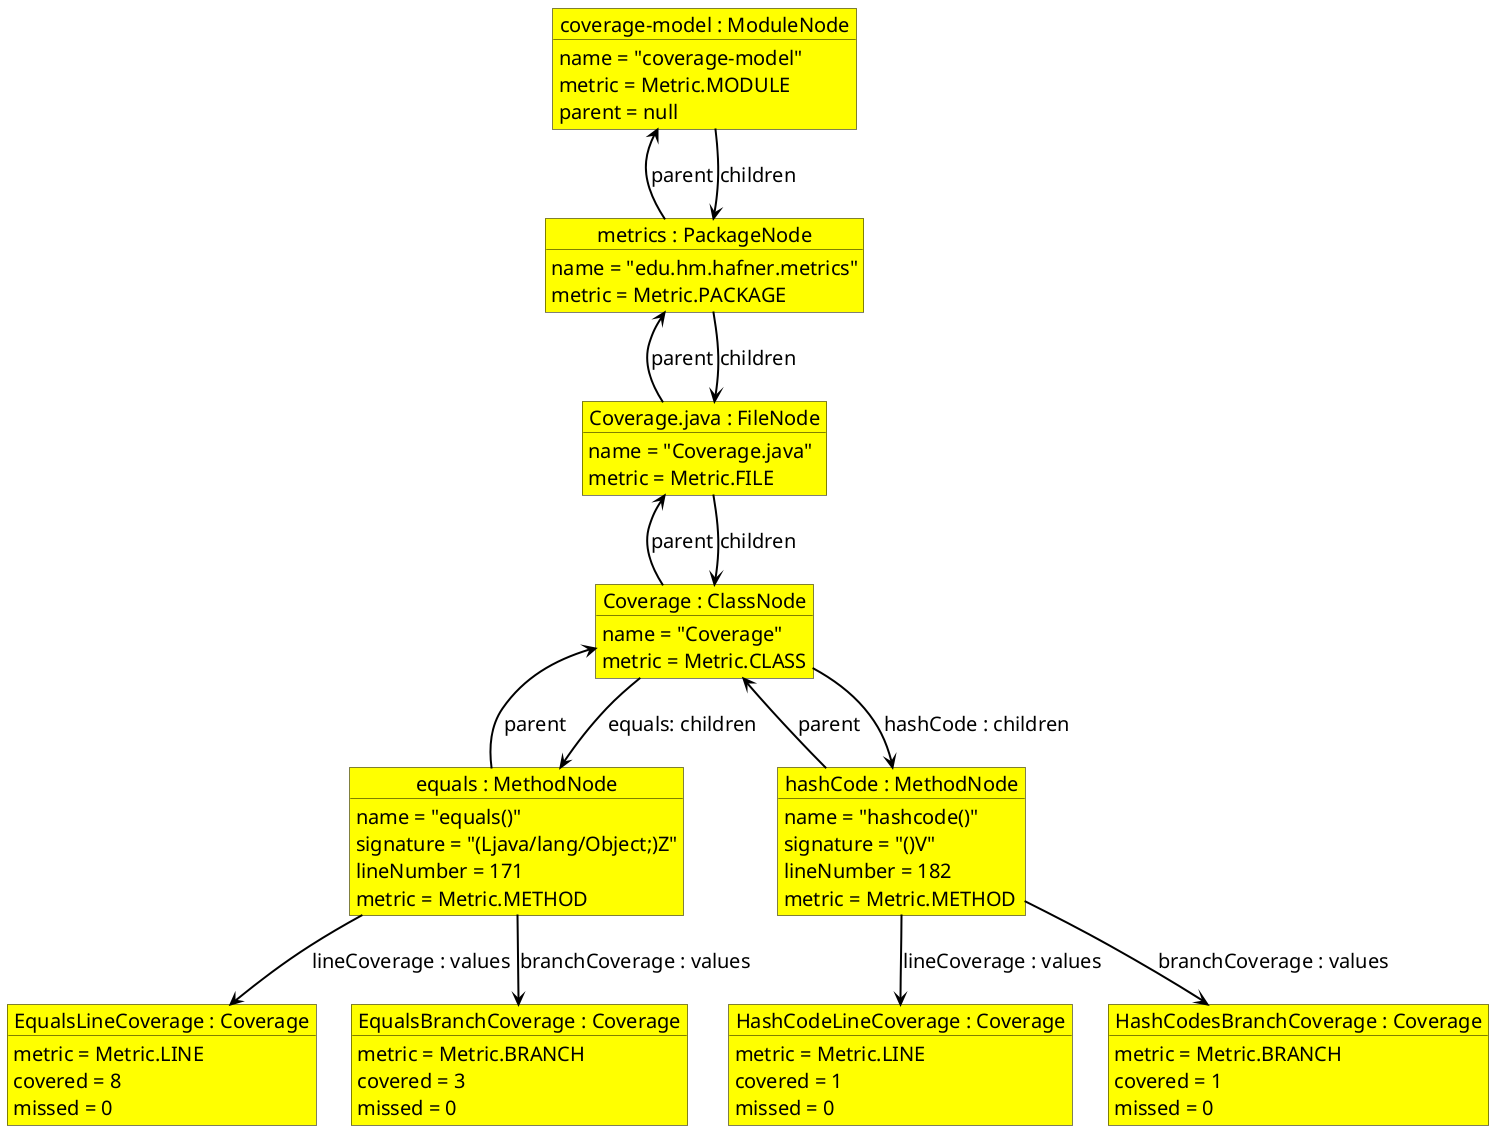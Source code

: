 @startuml

skinparam object {
  BackgroundColor #yellow
  BorderColor #a0a0a0
  BorderColor black
  ArrowColor black
  FontName  Arial Unicode MS
  FontSize 20
}

skinparam classFontSize 24
skinparam classAttributeIconSize 0
skinparam defaultFontSize 20

skinparam ArrowColor black
skinparam ArrowThickness 2

hide circle

object "coverage-model : ModuleNode" as ModuleNode {
  name = "coverage-model"
  metric = Metric.MODULE
  parent = null
}

object "metrics : PackageNode" as PackageNode {
  name = "edu.hm.hafner.metrics"
  metric = Metric.PACKAGE
}

object "Coverage.java : FileNode" as FileNode {
  name = "Coverage.java"
  metric = Metric.FILE
}

object "Coverage : ClassNode" as ClassNode {
  name = "Coverage"
  metric = Metric.CLASS
}

object "equals : MethodNode" as EqualsMethodNode {
  name = "equals()"
  signature = "(Ljava/lang/Object;)Z"
  lineNumber = 171
  metric = Metric.METHOD
}

object "hashCode : MethodNode" as HashCodeMethodNode {
  name = "hashcode()"
  signature = "()V"
  lineNumber = 182
  metric = Metric.METHOD
}

object "EqualsLineCoverage : Coverage" as EqualsLineCoverage {
  metric = Metric.LINE
  covered = 8
  missed = 0
}

object "EqualsBranchCoverage : Coverage" as EqualsBranchCoverage {
  metric = Metric.BRANCH
  covered = 3
  missed = 0
}

object "HashCodeLineCoverage : Coverage" as HashCodeLineCoverage {
  metric = Metric.LINE
  covered = 1
  missed = 0
}

object "HashCodesBranchCoverage : Coverage" as HashCodeBranchCoverage {
  metric = Metric.BRANCH
  covered = 1
  missed = 0
}

PackageNode -u-> ModuleNode : parent
ModuleNode -d-> PackageNode : children

FileNode -u-> PackageNode : parent
PackageNode -d-> FileNode : children

ClassNode -u-> FileNode : parent
FileNode -d-> ClassNode : children

HashCodeMethodNode -u-> ClassNode : parent
EqualsMethodNode -u-> ClassNode : parent
ClassNode -d-> HashCodeMethodNode : hashCode : children
ClassNode -d-> EqualsMethodNode : equals: children

HashCodeMethodNode --> HashCodeLineCoverage : lineCoverage : values
HashCodeMethodNode --> HashCodeBranchCoverage : branchCoverage : values

EqualsMethodNode --> EqualsLineCoverage : lineCoverage : values
EqualsMethodNode --> EqualsBranchCoverage : branchCoverage : values

@enduml
